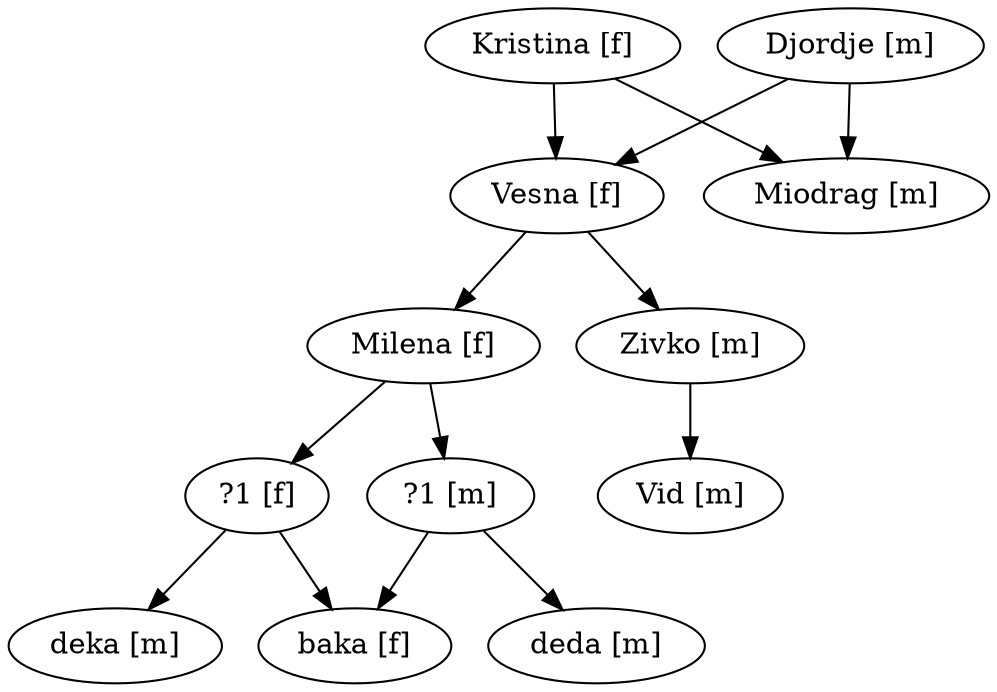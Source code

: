 digraph FamilyTree
{
  "Kristina [f]" -> "Vesna [f]";
  "Kristina [f]" -> "Miodrag [m]";
  "Vesna [f]" -> "Milena [f]";
  "Vesna [f]" -> "Zivko [m]";
  "Miodrag [m]";
  "Milena [f]" -> "?1 [f]";
  "Milena [f]" -> "?1 [m]";
  "Zivko [m]" -> "Vid [m]";
  "?1 [f]" -> "baka [f]";
  "?1 [f]" -> "deka [m]";
  "Vid [m]";
  "Djordje [m]" -> "Vesna [f]";
  "Djordje [m]" -> "Miodrag [m]";
  "baka [f]";
  "deka [m]";
  "?1 [m]" -> "baka [f]";
  "?1 [m]" -> "deda [m]";
  "deda [m]";
  "baka [f]";
}